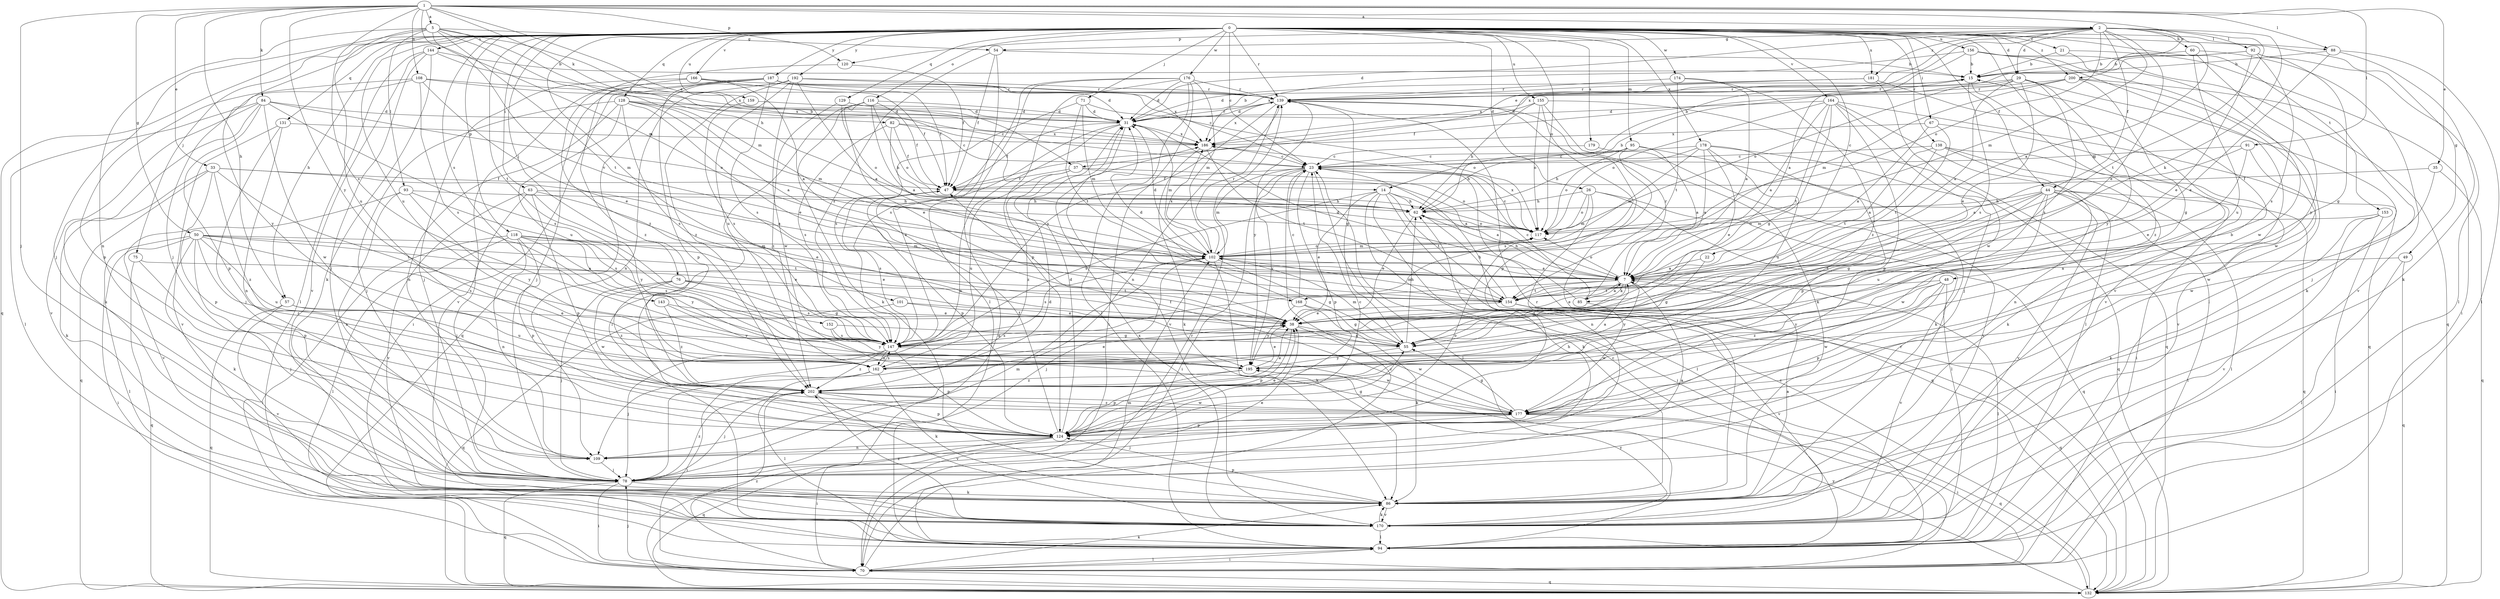 strict digraph  {
0;
1;
2;
5;
7;
14;
15;
21;
22;
23;
26;
29;
31;
33;
35;
37;
38;
44;
47;
48;
49;
50;
54;
55;
57;
60;
62;
63;
67;
70;
71;
75;
76;
78;
82;
84;
85;
86;
88;
91;
92;
93;
94;
95;
101;
102;
108;
109;
116;
117;
118;
120;
124;
128;
129;
131;
132;
138;
139;
143;
144;
147;
152;
153;
154;
155;
156;
159;
162;
164;
166;
168;
170;
174;
176;
177;
178;
179;
181;
186;
187;
192;
195;
200;
202;
0 -> 21  [label=c];
0 -> 22  [label=c];
0 -> 23  [label=c];
0 -> 26  [label=d];
0 -> 29  [label=d];
0 -> 44  [label=f];
0 -> 48  [label=g];
0 -> 49  [label=g];
0 -> 57  [label=h];
0 -> 63  [label=i];
0 -> 67  [label=i];
0 -> 71  [label=j];
0 -> 75  [label=j];
0 -> 76  [label=j];
0 -> 78  [label=j];
0 -> 88  [label=l];
0 -> 95  [label=m];
0 -> 101  [label=m];
0 -> 116  [label=o];
0 -> 117  [label=o];
0 -> 118  [label=p];
0 -> 128  [label=q];
0 -> 129  [label=q];
0 -> 131  [label=q];
0 -> 132  [label=q];
0 -> 138  [label=r];
0 -> 139  [label=r];
0 -> 143  [label=s];
0 -> 144  [label=s];
0 -> 152  [label=t];
0 -> 153  [label=t];
0 -> 155  [label=u];
0 -> 156  [label=u];
0 -> 159  [label=u];
0 -> 162  [label=u];
0 -> 164  [label=v];
0 -> 166  [label=v];
0 -> 174  [label=w];
0 -> 176  [label=w];
0 -> 178  [label=x];
0 -> 179  [label=x];
0 -> 181  [label=x];
0 -> 187  [label=y];
0 -> 192  [label=y];
0 -> 200  [label=z];
1 -> 2  [label=a];
1 -> 5  [label=a];
1 -> 33  [label=e];
1 -> 35  [label=e];
1 -> 37  [label=e];
1 -> 50  [label=g];
1 -> 57  [label=h];
1 -> 78  [label=j];
1 -> 82  [label=k];
1 -> 84  [label=k];
1 -> 88  [label=l];
1 -> 91  [label=l];
1 -> 102  [label=m];
1 -> 108  [label=n];
1 -> 120  [label=p];
1 -> 147  [label=s];
1 -> 195  [label=y];
1 -> 200  [label=z];
2 -> 7  [label=a];
2 -> 14  [label=b];
2 -> 29  [label=d];
2 -> 31  [label=d];
2 -> 37  [label=e];
2 -> 38  [label=e];
2 -> 44  [label=f];
2 -> 54  [label=g];
2 -> 60  [label=h];
2 -> 85  [label=k];
2 -> 92  [label=l];
2 -> 102  [label=m];
2 -> 117  [label=o];
2 -> 120  [label=p];
2 -> 154  [label=t];
2 -> 181  [label=x];
5 -> 14  [label=b];
5 -> 54  [label=g];
5 -> 62  [label=h];
5 -> 78  [label=j];
5 -> 93  [label=l];
5 -> 102  [label=m];
5 -> 109  [label=n];
5 -> 154  [label=t];
5 -> 162  [label=u];
5 -> 168  [label=v];
7 -> 38  [label=e];
7 -> 55  [label=g];
7 -> 62  [label=h];
7 -> 85  [label=k];
7 -> 94  [label=l];
7 -> 117  [label=o];
7 -> 154  [label=t];
7 -> 168  [label=v];
7 -> 195  [label=y];
14 -> 7  [label=a];
14 -> 38  [label=e];
14 -> 62  [label=h];
14 -> 70  [label=i];
14 -> 86  [label=k];
14 -> 94  [label=l];
14 -> 147  [label=s];
14 -> 154  [label=t];
15 -> 139  [label=r];
15 -> 147  [label=s];
15 -> 202  [label=z];
21 -> 15  [label=b];
21 -> 70  [label=i];
21 -> 177  [label=w];
22 -> 7  [label=a];
22 -> 55  [label=g];
23 -> 47  [label=f];
23 -> 70  [label=i];
23 -> 94  [label=l];
23 -> 102  [label=m];
23 -> 124  [label=p];
23 -> 132  [label=q];
23 -> 195  [label=y];
26 -> 62  [label=h];
26 -> 94  [label=l];
26 -> 102  [label=m];
26 -> 109  [label=n];
26 -> 117  [label=o];
26 -> 132  [label=q];
29 -> 7  [label=a];
29 -> 38  [label=e];
29 -> 86  [label=k];
29 -> 117  [label=o];
29 -> 139  [label=r];
29 -> 147  [label=s];
29 -> 186  [label=x];
29 -> 195  [label=y];
31 -> 15  [label=b];
31 -> 47  [label=f];
31 -> 102  [label=m];
31 -> 109  [label=n];
31 -> 139  [label=r];
31 -> 147  [label=s];
31 -> 170  [label=v];
31 -> 186  [label=x];
33 -> 7  [label=a];
33 -> 47  [label=f];
33 -> 86  [label=k];
33 -> 124  [label=p];
33 -> 132  [label=q];
33 -> 147  [label=s];
33 -> 202  [label=z];
35 -> 47  [label=f];
35 -> 132  [label=q];
35 -> 177  [label=w];
37 -> 7  [label=a];
37 -> 47  [label=f];
37 -> 117  [label=o];
37 -> 162  [label=u];
37 -> 202  [label=z];
38 -> 55  [label=g];
38 -> 124  [label=p];
38 -> 147  [label=s];
38 -> 177  [label=w];
44 -> 55  [label=g];
44 -> 62  [label=h];
44 -> 70  [label=i];
44 -> 94  [label=l];
44 -> 102  [label=m];
44 -> 132  [label=q];
44 -> 147  [label=s];
44 -> 162  [label=u];
44 -> 170  [label=v];
44 -> 177  [label=w];
47 -> 62  [label=h];
47 -> 124  [label=p];
47 -> 147  [label=s];
48 -> 124  [label=p];
48 -> 154  [label=t];
48 -> 170  [label=v];
48 -> 177  [label=w];
48 -> 195  [label=y];
48 -> 202  [label=z];
49 -> 7  [label=a];
49 -> 94  [label=l];
49 -> 132  [label=q];
50 -> 38  [label=e];
50 -> 70  [label=i];
50 -> 86  [label=k];
50 -> 94  [label=l];
50 -> 102  [label=m];
50 -> 124  [label=p];
50 -> 147  [label=s];
50 -> 154  [label=t];
50 -> 162  [label=u];
50 -> 202  [label=z];
54 -> 15  [label=b];
54 -> 47  [label=f];
54 -> 94  [label=l];
54 -> 147  [label=s];
55 -> 62  [label=h];
55 -> 102  [label=m];
55 -> 195  [label=y];
57 -> 38  [label=e];
57 -> 132  [label=q];
57 -> 162  [label=u];
57 -> 170  [label=v];
60 -> 15  [label=b];
60 -> 162  [label=u];
60 -> 170  [label=v];
60 -> 195  [label=y];
62 -> 15  [label=b];
62 -> 38  [label=e];
62 -> 117  [label=o];
63 -> 38  [label=e];
63 -> 62  [label=h];
63 -> 78  [label=j];
63 -> 124  [label=p];
63 -> 170  [label=v];
63 -> 195  [label=y];
67 -> 7  [label=a];
67 -> 154  [label=t];
67 -> 170  [label=v];
67 -> 186  [label=x];
70 -> 23  [label=c];
70 -> 78  [label=j];
70 -> 86  [label=k];
70 -> 94  [label=l];
70 -> 132  [label=q];
70 -> 139  [label=r];
70 -> 202  [label=z];
71 -> 31  [label=d];
71 -> 102  [label=m];
71 -> 117  [label=o];
71 -> 147  [label=s];
71 -> 154  [label=t];
75 -> 7  [label=a];
75 -> 78  [label=j];
75 -> 132  [label=q];
76 -> 55  [label=g];
76 -> 78  [label=j];
76 -> 147  [label=s];
76 -> 154  [label=t];
76 -> 177  [label=w];
76 -> 202  [label=z];
78 -> 7  [label=a];
78 -> 31  [label=d];
78 -> 38  [label=e];
78 -> 62  [label=h];
78 -> 70  [label=i];
78 -> 86  [label=k];
78 -> 102  [label=m];
78 -> 132  [label=q];
78 -> 202  [label=z];
82 -> 23  [label=c];
82 -> 47  [label=f];
82 -> 62  [label=h];
82 -> 147  [label=s];
82 -> 186  [label=x];
84 -> 31  [label=d];
84 -> 86  [label=k];
84 -> 94  [label=l];
84 -> 117  [label=o];
84 -> 124  [label=p];
84 -> 147  [label=s];
84 -> 170  [label=v];
84 -> 177  [label=w];
85 -> 7  [label=a];
85 -> 23  [label=c];
85 -> 31  [label=d];
85 -> 139  [label=r];
85 -> 177  [label=w];
86 -> 7  [label=a];
86 -> 124  [label=p];
86 -> 139  [label=r];
86 -> 170  [label=v];
88 -> 15  [label=b];
88 -> 38  [label=e];
88 -> 86  [label=k];
88 -> 94  [label=l];
91 -> 7  [label=a];
91 -> 23  [label=c];
91 -> 38  [label=e];
91 -> 177  [label=w];
92 -> 15  [label=b];
92 -> 38  [label=e];
92 -> 55  [label=g];
92 -> 94  [label=l];
92 -> 147  [label=s];
92 -> 186  [label=x];
93 -> 62  [label=h];
93 -> 109  [label=n];
93 -> 147  [label=s];
93 -> 170  [label=v];
93 -> 195  [label=y];
94 -> 23  [label=c];
94 -> 70  [label=i];
94 -> 102  [label=m];
95 -> 7  [label=a];
95 -> 23  [label=c];
95 -> 62  [label=h];
95 -> 86  [label=k];
95 -> 117  [label=o];
95 -> 147  [label=s];
101 -> 38  [label=e];
101 -> 55  [label=g];
101 -> 132  [label=q];
102 -> 7  [label=a];
102 -> 31  [label=d];
102 -> 55  [label=g];
102 -> 78  [label=j];
102 -> 86  [label=k];
102 -> 117  [label=o];
102 -> 139  [label=r];
102 -> 147  [label=s];
102 -> 186  [label=x];
108 -> 38  [label=e];
108 -> 124  [label=p];
108 -> 139  [label=r];
108 -> 147  [label=s];
108 -> 186  [label=x];
108 -> 195  [label=y];
109 -> 78  [label=j];
116 -> 7  [label=a];
116 -> 31  [label=d];
116 -> 38  [label=e];
116 -> 47  [label=f];
116 -> 86  [label=k];
116 -> 94  [label=l];
116 -> 117  [label=o];
117 -> 23  [label=c];
117 -> 102  [label=m];
117 -> 186  [label=x];
118 -> 38  [label=e];
118 -> 70  [label=i];
118 -> 94  [label=l];
118 -> 102  [label=m];
118 -> 109  [label=n];
118 -> 124  [label=p];
118 -> 147  [label=s];
118 -> 195  [label=y];
120 -> 47  [label=f];
120 -> 202  [label=z];
124 -> 23  [label=c];
124 -> 31  [label=d];
124 -> 38  [label=e];
124 -> 47  [label=f];
124 -> 55  [label=g];
124 -> 70  [label=i];
124 -> 109  [label=n];
124 -> 117  [label=o];
124 -> 132  [label=q];
128 -> 7  [label=a];
128 -> 23  [label=c];
128 -> 31  [label=d];
128 -> 38  [label=e];
128 -> 78  [label=j];
128 -> 102  [label=m];
128 -> 109  [label=n];
128 -> 147  [label=s];
128 -> 162  [label=u];
129 -> 31  [label=d];
129 -> 117  [label=o];
129 -> 202  [label=z];
131 -> 78  [label=j];
131 -> 109  [label=n];
131 -> 170  [label=v];
131 -> 186  [label=x];
132 -> 23  [label=c];
132 -> 139  [label=r];
132 -> 195  [label=y];
138 -> 7  [label=a];
138 -> 23  [label=c];
138 -> 70  [label=i];
138 -> 86  [label=k];
138 -> 109  [label=n];
138 -> 154  [label=t];
139 -> 31  [label=d];
139 -> 55  [label=g];
139 -> 109  [label=n];
139 -> 147  [label=s];
139 -> 186  [label=x];
139 -> 195  [label=y];
143 -> 38  [label=e];
143 -> 195  [label=y];
143 -> 202  [label=z];
144 -> 15  [label=b];
144 -> 78  [label=j];
144 -> 86  [label=k];
144 -> 94  [label=l];
144 -> 170  [label=v];
144 -> 186  [label=x];
147 -> 78  [label=j];
147 -> 124  [label=p];
147 -> 162  [label=u];
147 -> 177  [label=w];
147 -> 202  [label=z];
152 -> 55  [label=g];
152 -> 147  [label=s];
152 -> 195  [label=y];
153 -> 70  [label=i];
153 -> 86  [label=k];
153 -> 117  [label=o];
153 -> 170  [label=v];
154 -> 38  [label=e];
154 -> 62  [label=h];
154 -> 102  [label=m];
154 -> 132  [label=q];
154 -> 170  [label=v];
155 -> 31  [label=d];
155 -> 62  [label=h];
155 -> 86  [label=k];
155 -> 117  [label=o];
155 -> 124  [label=p];
155 -> 132  [label=q];
156 -> 7  [label=a];
156 -> 15  [label=b];
156 -> 94  [label=l];
156 -> 132  [label=q];
156 -> 170  [label=v];
156 -> 186  [label=x];
159 -> 31  [label=d];
159 -> 147  [label=s];
162 -> 7  [label=a];
162 -> 38  [label=e];
162 -> 70  [label=i];
162 -> 86  [label=k];
162 -> 94  [label=l];
162 -> 147  [label=s];
164 -> 7  [label=a];
164 -> 31  [label=d];
164 -> 55  [label=g];
164 -> 78  [label=j];
164 -> 94  [label=l];
164 -> 117  [label=o];
164 -> 124  [label=p];
164 -> 132  [label=q];
164 -> 154  [label=t];
166 -> 7  [label=a];
166 -> 47  [label=f];
166 -> 78  [label=j];
166 -> 139  [label=r];
166 -> 202  [label=z];
168 -> 23  [label=c];
168 -> 31  [label=d];
168 -> 55  [label=g];
168 -> 86  [label=k];
168 -> 195  [label=y];
170 -> 86  [label=k];
170 -> 94  [label=l];
170 -> 186  [label=x];
170 -> 195  [label=y];
170 -> 202  [label=z];
174 -> 7  [label=a];
174 -> 139  [label=r];
174 -> 154  [label=t];
174 -> 202  [label=z];
176 -> 31  [label=d];
176 -> 70  [label=i];
176 -> 94  [label=l];
176 -> 102  [label=m];
176 -> 124  [label=p];
176 -> 132  [label=q];
176 -> 139  [label=r];
176 -> 147  [label=s];
177 -> 47  [label=f];
177 -> 55  [label=g];
177 -> 70  [label=i];
177 -> 78  [label=j];
177 -> 124  [label=p];
177 -> 132  [label=q];
177 -> 202  [label=z];
178 -> 7  [label=a];
178 -> 23  [label=c];
178 -> 38  [label=e];
178 -> 62  [label=h];
178 -> 102  [label=m];
178 -> 124  [label=p];
178 -> 132  [label=q];
178 -> 162  [label=u];
179 -> 23  [label=c];
179 -> 170  [label=v];
181 -> 31  [label=d];
181 -> 139  [label=r];
181 -> 170  [label=v];
181 -> 177  [label=w];
186 -> 23  [label=c];
186 -> 86  [label=k];
186 -> 154  [label=t];
187 -> 23  [label=c];
187 -> 31  [label=d];
187 -> 47  [label=f];
187 -> 70  [label=i];
187 -> 78  [label=j];
187 -> 124  [label=p];
187 -> 139  [label=r];
187 -> 147  [label=s];
187 -> 170  [label=v];
192 -> 7  [label=a];
192 -> 109  [label=n];
192 -> 132  [label=q];
192 -> 139  [label=r];
192 -> 162  [label=u];
192 -> 177  [label=w];
192 -> 186  [label=x];
192 -> 202  [label=z];
195 -> 38  [label=e];
195 -> 124  [label=p];
195 -> 202  [label=z];
200 -> 47  [label=f];
200 -> 55  [label=g];
200 -> 78  [label=j];
200 -> 102  [label=m];
200 -> 139  [label=r];
200 -> 177  [label=w];
202 -> 15  [label=b];
202 -> 38  [label=e];
202 -> 78  [label=j];
202 -> 124  [label=p];
202 -> 170  [label=v];
202 -> 177  [label=w];
}
